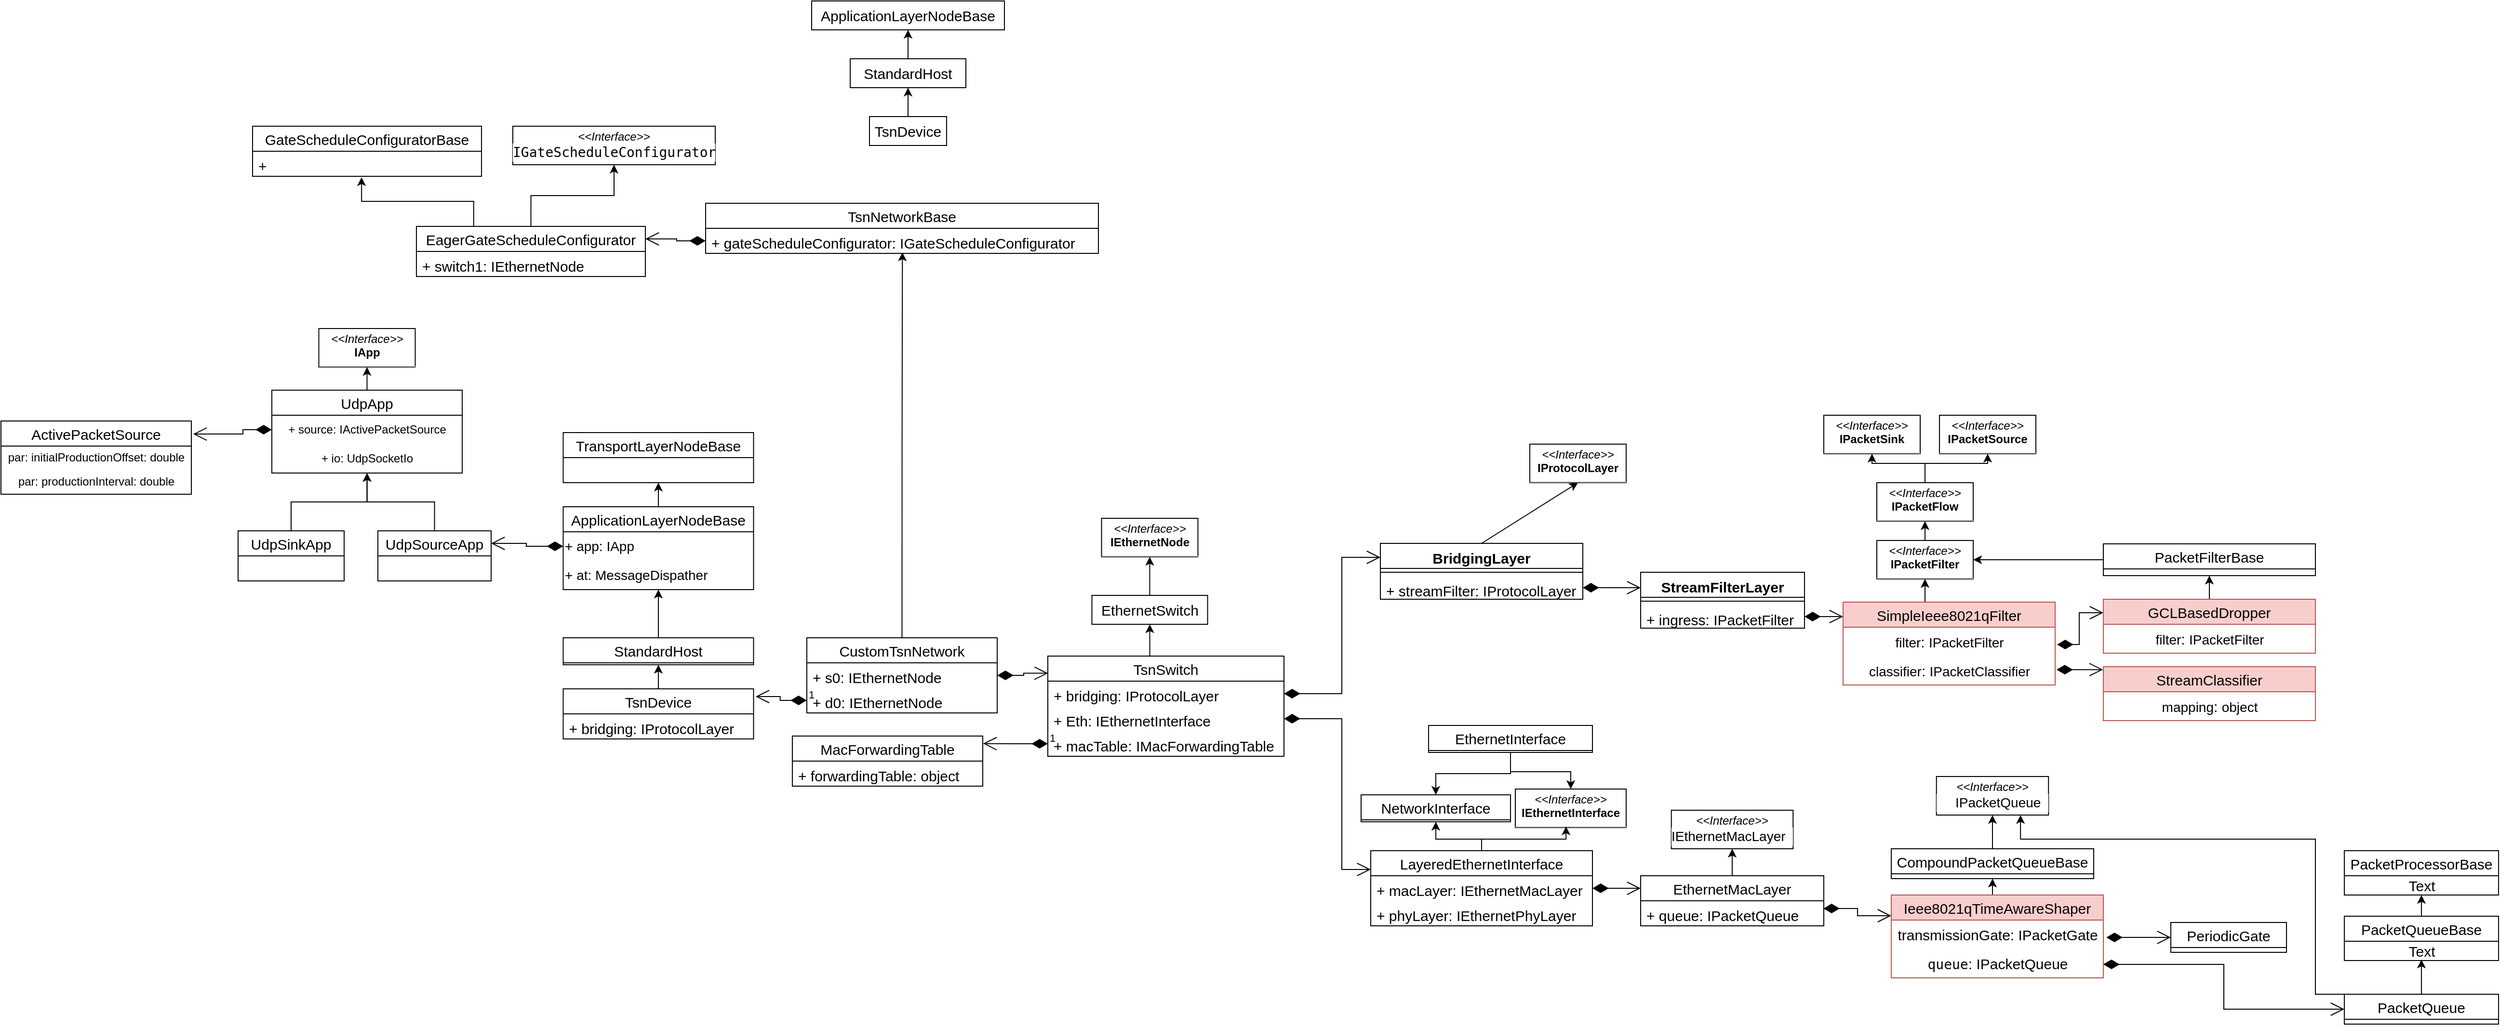 <mxfile version="20.6.2" type="device"><diagram id="YyNxn9tCu6RefEHl1TE3" name="Page-1"><mxGraphModel dx="1768" dy="1598" grid="1" gridSize="10" guides="1" tooltips="1" connect="1" arrows="1" fold="1" page="1" pageScale="1" pageWidth="850" pageHeight="1100" math="0" shadow="0"><root><mxCell id="0"/><mxCell id="1" parent="0"/><mxCell id="u0PSymhb36U_m5R0fwH8-3" style="edgeStyle=orthogonalEdgeStyle;rounded=0;orthogonalLoop=1;jettySize=auto;html=1;entryX=0.5;entryY=1;entryDx=0;entryDy=0;fontSize=15;exitX=0.5;exitY=0;exitDx=0;exitDy=0;" parent="1" source="u0PSymhb36U_m5R0fwH8-25" target="u0PSymhb36U_m5R0fwH8-2" edge="1"><mxGeometry relative="1" as="geometry"><mxPoint x="440" y="320" as="sourcePoint"/></mxGeometry></mxCell><mxCell id="u0PSymhb36U_m5R0fwH8-36" style="edgeStyle=orthogonalEdgeStyle;rounded=0;orthogonalLoop=1;jettySize=auto;html=1;entryX=0.5;entryY=1;entryDx=0;entryDy=0;fontSize=15;" parent="1" source="u0PSymhb36U_m5R0fwH8-2" target="u0PSymhb36U_m5R0fwH8-30" edge="1"><mxGeometry relative="1" as="geometry"/></mxCell><mxCell id="u0PSymhb36U_m5R0fwH8-2" value="&lt;font style=&quot;font-size: 15px;&quot;&gt;EthernetSwitch&lt;/font&gt;" style="rounded=0;whiteSpace=wrap;html=1;" parent="1" vertex="1"><mxGeometry x="350.75" y="257" width="120" height="30" as="geometry"/></mxCell><mxCell id="u0PSymhb36U_m5R0fwH8-4" style="edgeStyle=orthogonalEdgeStyle;rounded=0;orthogonalLoop=1;jettySize=auto;html=1;entryX=0.5;entryY=1;entryDx=0;entryDy=0;fontSize=15;" parent="1" source="u0PSymhb36U_m5R0fwH8-5" target="u0PSymhb36U_m5R0fwH8-6" edge="1"><mxGeometry relative="1" as="geometry"/></mxCell><mxCell id="u0PSymhb36U_m5R0fwH8-5" value="&lt;font style=&quot;font-size: 15px;&quot;&gt;TsnDevice&lt;/font&gt;" style="rounded=0;whiteSpace=wrap;html=1;" parent="1" vertex="1"><mxGeometry x="120" y="-240" width="80" height="30" as="geometry"/></mxCell><mxCell id="u0PSymhb36U_m5R0fwH8-32" style="edgeStyle=orthogonalEdgeStyle;rounded=0;orthogonalLoop=1;jettySize=auto;html=1;exitX=0.5;exitY=0;exitDx=0;exitDy=0;entryX=0.5;entryY=1;entryDx=0;entryDy=0;fontSize=15;" parent="1" source="u0PSymhb36U_m5R0fwH8-6" target="u0PSymhb36U_m5R0fwH8-31" edge="1"><mxGeometry relative="1" as="geometry"/></mxCell><mxCell id="u0PSymhb36U_m5R0fwH8-6" value="&lt;font style=&quot;font-size: 15px;&quot;&gt;StandardHost&lt;/font&gt;" style="rounded=0;whiteSpace=wrap;html=1;" parent="1" vertex="1"><mxGeometry x="100" y="-300" width="120" height="30" as="geometry"/></mxCell><mxCell id="u0PSymhb36U_m5R0fwH8-18" style="edgeStyle=orthogonalEdgeStyle;rounded=0;orthogonalLoop=1;jettySize=auto;html=1;exitX=0.5;exitY=0;exitDx=0;exitDy=0;entryX=0.5;entryY=1;entryDx=0;entryDy=0;fontSize=15;" parent="1" target="u0PSymhb36U_m5R0fwH8-19" edge="1"><mxGeometry relative="1" as="geometry"><mxPoint x="1215" y="264" as="sourcePoint"/></mxGeometry></mxCell><mxCell id="u0PSymhb36U_m5R0fwH8-16" style="edgeStyle=orthogonalEdgeStyle;rounded=0;orthogonalLoop=1;jettySize=auto;html=1;exitX=0.5;exitY=0;exitDx=0;exitDy=0;entryX=0.5;entryY=1;entryDx=0;entryDy=0;fontSize=15;" parent="1" source="u0PSymhb36U_m5R0fwH8-13" target="u0PSymhb36U_m5R0fwH8-14" edge="1"><mxGeometry relative="1" as="geometry"><Array as="points"><mxPoint x="1215" y="120"/><mxPoint x="1160" y="120"/></Array></mxGeometry></mxCell><mxCell id="u0PSymhb36U_m5R0fwH8-17" style="edgeStyle=orthogonalEdgeStyle;rounded=0;orthogonalLoop=1;jettySize=auto;html=1;entryX=0.5;entryY=1;entryDx=0;entryDy=0;fontSize=15;" parent="1" source="u0PSymhb36U_m5R0fwH8-13" target="u0PSymhb36U_m5R0fwH8-15" edge="1"><mxGeometry relative="1" as="geometry"/></mxCell><mxCell id="u0PSymhb36U_m5R0fwH8-13" value="&lt;p style=&quot;margin:0px;margin-top:4px;text-align:center;&quot;&gt;&lt;i&gt;&amp;lt;&amp;lt;Interface&amp;gt;&amp;gt;&lt;/i&gt;&lt;br&gt;&lt;b&gt;IPacketFlow&lt;/b&gt;&lt;/p&gt;&lt;hr size=&quot;1&quot;&gt;&lt;p style=&quot;margin:0px;margin-left:4px;&quot;&gt;&lt;br&gt;&lt;/p&gt;" style="verticalAlign=top;align=left;overflow=fill;fontSize=12;fontFamily=Helvetica;html=1;" parent="1" vertex="1"><mxGeometry x="1165" y="140" width="100" height="40" as="geometry"/></mxCell><mxCell id="u0PSymhb36U_m5R0fwH8-14" value="&lt;p style=&quot;margin:0px;margin-top:4px;text-align:center;&quot;&gt;&lt;i&gt;&amp;lt;&amp;lt;Interface&amp;gt;&amp;gt;&lt;/i&gt;&lt;br&gt;&lt;b&gt;IPacketSink&lt;/b&gt;&lt;/p&gt;&lt;hr size=&quot;1&quot;&gt;&lt;p style=&quot;margin:0px;margin-left:4px;&quot;&gt;&lt;br&gt;&lt;/p&gt;" style="verticalAlign=top;align=left;overflow=fill;fontSize=12;fontFamily=Helvetica;html=1;" parent="1" vertex="1"><mxGeometry x="1110" y="70" width="100" height="40" as="geometry"/></mxCell><mxCell id="u0PSymhb36U_m5R0fwH8-15" value="&lt;p style=&quot;margin:0px;margin-top:4px;text-align:center;&quot;&gt;&lt;i&gt;&amp;lt;&amp;lt;Interface&amp;gt;&amp;gt;&lt;/i&gt;&lt;br&gt;&lt;b&gt;IPacketSource&lt;/b&gt;&lt;/p&gt;&lt;hr size=&quot;1&quot;&gt;&lt;p style=&quot;margin:0px;margin-left:4px;&quot;&gt;&lt;br&gt;&lt;/p&gt;" style="verticalAlign=top;align=left;overflow=fill;fontSize=12;fontFamily=Helvetica;html=1;" parent="1" vertex="1"><mxGeometry x="1230" y="70" width="100" height="40" as="geometry"/></mxCell><mxCell id="u0PSymhb36U_m5R0fwH8-20" style="edgeStyle=orthogonalEdgeStyle;rounded=0;orthogonalLoop=1;jettySize=auto;html=1;exitX=0.5;exitY=0;exitDx=0;exitDy=0;entryX=0.5;entryY=1;entryDx=0;entryDy=0;fontSize=15;" parent="1" source="u0PSymhb36U_m5R0fwH8-19" target="u0PSymhb36U_m5R0fwH8-13" edge="1"><mxGeometry relative="1" as="geometry"/></mxCell><mxCell id="u0PSymhb36U_m5R0fwH8-19" value="&lt;p style=&quot;margin:0px;margin-top:4px;text-align:center;&quot;&gt;&lt;i&gt;&amp;lt;&amp;lt;Interface&amp;gt;&amp;gt;&lt;/i&gt;&lt;br&gt;&lt;b&gt;IPacketFilter&lt;/b&gt;&lt;/p&gt;&lt;hr size=&quot;1&quot;&gt;&lt;p style=&quot;margin:0px;margin-left:4px;&quot;&gt;&lt;br&gt;&lt;/p&gt;" style="verticalAlign=top;align=left;overflow=fill;fontSize=12;fontFamily=Helvetica;html=1;" parent="1" vertex="1"><mxGeometry x="1165" y="200" width="100" height="40" as="geometry"/></mxCell><mxCell id="u0PSymhb36U_m5R0fwH8-21" value="StreamFilterLayer" style="swimlane;fontStyle=1;align=center;verticalAlign=top;childLayout=stackLayout;horizontal=1;startSize=26;horizontalStack=0;resizeParent=1;resizeParentMax=0;resizeLast=0;collapsible=1;marginBottom=0;fontSize=15;" parent="1" vertex="1"><mxGeometry x="920" y="233" width="170" height="58" as="geometry"><mxRectangle x="600" y="320" width="170" height="30" as="alternateBounds"/></mxGeometry></mxCell><mxCell id="u0PSymhb36U_m5R0fwH8-23" value="" style="line;strokeWidth=1;fillColor=none;align=left;verticalAlign=middle;spacingTop=-1;spacingLeft=3;spacingRight=3;rotatable=0;labelPosition=right;points=[];portConstraint=eastwest;strokeColor=inherit;fontSize=15;" parent="u0PSymhb36U_m5R0fwH8-21" vertex="1"><mxGeometry y="26" width="170" height="8" as="geometry"/></mxCell><mxCell id="u0PSymhb36U_m5R0fwH8-22" value="+ ingress: IPacketFilter" style="text;strokeColor=none;fillColor=none;align=left;verticalAlign=top;spacingLeft=4;spacingRight=4;overflow=hidden;rotatable=0;points=[[0,0.5],[1,0.5]];portConstraint=eastwest;fontSize=15;" parent="u0PSymhb36U_m5R0fwH8-21" vertex="1"><mxGeometry y="34" width="170" height="24" as="geometry"/></mxCell><mxCell id="u0PSymhb36U_m5R0fwH8-25" value="TsnSwitch" style="swimlane;fontStyle=0;childLayout=stackLayout;horizontal=1;startSize=26;fillColor=none;horizontalStack=0;resizeParent=1;resizeParentMax=0;resizeLast=0;collapsible=1;marginBottom=0;fontSize=15;" parent="1" vertex="1"><mxGeometry x="305" y="320" width="245" height="104" as="geometry"><mxRectangle x="510" y="360" width="110" height="30" as="alternateBounds"/></mxGeometry></mxCell><mxCell id="u0PSymhb36U_m5R0fwH8-26" value="+ bridging: IProtocolLayer" style="text;strokeColor=none;fillColor=none;align=left;verticalAlign=top;spacingLeft=4;spacingRight=4;overflow=hidden;rotatable=0;points=[[0,0.5],[1,0.5]];portConstraint=eastwest;fontSize=15;" parent="u0PSymhb36U_m5R0fwH8-25" vertex="1"><mxGeometry y="26" width="245" height="26" as="geometry"/></mxCell><mxCell id="u0PSymhb36U_m5R0fwH8-27" value="+ Eth: IEthernetInterface" style="text;strokeColor=none;fillColor=none;align=left;verticalAlign=top;spacingLeft=4;spacingRight=4;overflow=hidden;rotatable=0;points=[[0,0.5],[1,0.5]];portConstraint=eastwest;fontSize=15;" parent="u0PSymhb36U_m5R0fwH8-25" vertex="1"><mxGeometry y="52" width="245" height="26" as="geometry"/></mxCell><mxCell id="qFTx1YS0CShqmHp-ypgE-27" value="+ macTable: IMacForwardingTable" style="text;strokeColor=none;fillColor=none;align=left;verticalAlign=top;spacingLeft=4;spacingRight=4;overflow=hidden;rotatable=0;points=[[0,0.5],[1,0.5]];portConstraint=eastwest;fontSize=15;" vertex="1" parent="u0PSymhb36U_m5R0fwH8-25"><mxGeometry y="78" width="245" height="26" as="geometry"/></mxCell><mxCell id="u0PSymhb36U_m5R0fwH8-29" value="&lt;p style=&quot;margin:0px;margin-top:4px;text-align:center;&quot;&gt;&lt;i&gt;&amp;lt;&amp;lt;Interface&amp;gt;&amp;gt;&lt;/i&gt;&lt;br&gt;&lt;b&gt;IProtocolLayer&lt;/b&gt;&lt;/p&gt;&lt;hr size=&quot;1&quot;&gt;&lt;p style=&quot;margin:0px;margin-left:4px;&quot;&gt;&lt;br&gt;&lt;/p&gt;" style="verticalAlign=top;align=left;overflow=fill;fontSize=12;fontFamily=Helvetica;html=1;" parent="1" vertex="1"><mxGeometry x="805" y="100" width="100" height="40" as="geometry"/></mxCell><mxCell id="u0PSymhb36U_m5R0fwH8-30" value="&lt;p style=&quot;margin:0px;margin-top:4px;text-align:center;&quot;&gt;&lt;i&gt;&amp;lt;&amp;lt;Interface&amp;gt;&amp;gt;&lt;/i&gt;&lt;br&gt;&lt;b&gt;IEthernetNode&lt;/b&gt;&lt;/p&gt;&lt;hr size=&quot;1&quot;&gt;&lt;p style=&quot;margin:0px;margin-left:4px;&quot;&gt;&lt;br&gt;&lt;/p&gt;" style="verticalAlign=top;align=left;overflow=fill;fontSize=12;fontFamily=Helvetica;html=1;" parent="1" vertex="1"><mxGeometry x="360.75" y="177" width="100" height="40" as="geometry"/></mxCell><mxCell id="u0PSymhb36U_m5R0fwH8-31" value="&lt;font style=&quot;font-size: 15px;&quot;&gt;ApplicationLayerNodeBase&lt;/font&gt;" style="rounded=0;whiteSpace=wrap;html=1;" parent="1" vertex="1"><mxGeometry x="60" y="-360" width="200" height="30" as="geometry"/></mxCell><mxCell id="u0PSymhb36U_m5R0fwH8-34" value="" style="endArrow=open;html=1;endSize=12;startArrow=diamondThin;startSize=14;startFill=1;edgeStyle=orthogonalEdgeStyle;align=left;verticalAlign=bottom;rounded=0;fontSize=15;exitX=1;exitY=0.5;exitDx=0;exitDy=0;entryX=0;entryY=0.25;entryDx=0;entryDy=0;" parent="1" source="u0PSymhb36U_m5R0fwH8-26" target="KKsaJVPxC1CZyr2UXSg2-10" edge="1"><mxGeometry x="-1" y="3" relative="1" as="geometry"><mxPoint x="400" y="280" as="sourcePoint"/><mxPoint x="560" y="280" as="targetPoint"/><Array as="points"><mxPoint x="610" y="359"/><mxPoint x="610" y="218"/></Array></mxGeometry></mxCell><mxCell id="u0PSymhb36U_m5R0fwH8-35" value="" style="endArrow=open;html=1;endSize=12;startArrow=diamondThin;startSize=14;startFill=1;edgeStyle=orthogonalEdgeStyle;align=left;verticalAlign=bottom;rounded=0;fontSize=15;exitX=1;exitY=0.5;exitDx=0;exitDy=0;entryX=0;entryY=0.5;entryDx=0;entryDy=0;" parent="1" source="u0PSymhb36U_m5R0fwH8-22" edge="1"><mxGeometry x="-1" y="3" relative="1" as="geometry"><mxPoint x="1187.5" y="278.86" as="sourcePoint"/><mxPoint x="1130" y="279" as="targetPoint"/></mxGeometry></mxCell><mxCell id="u0PSymhb36U_m5R0fwH8-37" value="&lt;p style=&quot;margin:0px;margin-top:4px;text-align:center;&quot;&gt;&lt;i&gt;&amp;lt;&amp;lt;Interface&amp;gt;&amp;gt;&lt;/i&gt;&lt;br&gt;&lt;b&gt;IEthernetInterface&lt;/b&gt;&lt;/p&gt;&lt;hr size=&quot;1&quot;&gt;&lt;p style=&quot;margin:0px;margin-left:4px;&quot;&gt;&lt;br&gt;&lt;/p&gt;" style="verticalAlign=top;align=left;overflow=fill;fontSize=12;fontFamily=Helvetica;html=1;" parent="1" vertex="1"><mxGeometry x="790" y="458" width="115" height="40" as="geometry"/></mxCell><mxCell id="u0PSymhb36U_m5R0fwH8-83" style="edgeStyle=orthogonalEdgeStyle;rounded=0;orthogonalLoop=1;jettySize=auto;html=1;entryX=0.5;entryY=0;entryDx=0;entryDy=0;fontFamily=Helvetica;fontSize=15;" parent="1" source="u0PSymhb36U_m5R0fwH8-38" target="u0PSymhb36U_m5R0fwH8-43" edge="1"><mxGeometry relative="1" as="geometry"/></mxCell><mxCell id="u0PSymhb36U_m5R0fwH8-84" style="edgeStyle=orthogonalEdgeStyle;rounded=0;orthogonalLoop=1;jettySize=auto;html=1;exitX=0.5;exitY=1;exitDx=0;exitDy=0;entryX=0.5;entryY=0;entryDx=0;entryDy=0;fontFamily=Helvetica;fontSize=15;" parent="1" source="u0PSymhb36U_m5R0fwH8-38" target="u0PSymhb36U_m5R0fwH8-37" edge="1"><mxGeometry relative="1" as="geometry"><Array as="points"><mxPoint x="785" y="440"/><mxPoint x="848" y="440"/></Array></mxGeometry></mxCell><mxCell id="u0PSymhb36U_m5R0fwH8-38" value="EthernetInterface" style="swimlane;fontStyle=0;childLayout=stackLayout;horizontal=1;startSize=26;fillColor=none;horizontalStack=0;resizeParent=1;resizeParentMax=0;resizeLast=0;collapsible=1;marginBottom=0;fontSize=15;" parent="1" vertex="1"><mxGeometry x="700" y="392" width="170" height="28" as="geometry"><mxRectangle x="1310" y="380" width="110" height="30" as="alternateBounds"/></mxGeometry></mxCell><mxCell id="u0PSymhb36U_m5R0fwH8-42" value="" style="endArrow=open;html=1;endSize=12;startArrow=diamondThin;startSize=14;startFill=1;edgeStyle=orthogonalEdgeStyle;align=left;verticalAlign=bottom;rounded=0;fontSize=15;exitX=1;exitY=0.5;exitDx=0;exitDy=0;entryX=0;entryY=0.25;entryDx=0;entryDy=0;" parent="1" source="u0PSymhb36U_m5R0fwH8-27" target="u0PSymhb36U_m5R0fwH8-47" edge="1"><mxGeometry x="-1" y="3" relative="1" as="geometry"><mxPoint x="577.5" y="369.0" as="sourcePoint"/><mxPoint x="650" y="269" as="targetPoint"/><Array as="points"><mxPoint x="610" y="385"/><mxPoint x="610" y="542"/></Array></mxGeometry></mxCell><mxCell id="u0PSymhb36U_m5R0fwH8-43" value="NetworkInterface" style="swimlane;fontStyle=0;childLayout=stackLayout;horizontal=1;startSize=26;fillColor=none;horizontalStack=0;resizeParent=1;resizeParentMax=0;resizeLast=0;collapsible=1;marginBottom=0;fontSize=15;" parent="1" vertex="1"><mxGeometry x="630" y="464" width="155" height="28" as="geometry"><mxRectangle x="510" y="360" width="110" height="30" as="alternateBounds"/></mxGeometry></mxCell><mxCell id="u0PSymhb36U_m5R0fwH8-66" style="edgeStyle=orthogonalEdgeStyle;rounded=0;orthogonalLoop=1;jettySize=auto;html=1;exitX=0.5;exitY=0;exitDx=0;exitDy=0;entryX=0.5;entryY=1;entryDx=0;entryDy=0;fontFamily=Helvetica;fontSize=15;" parent="1" source="u0PSymhb36U_m5R0fwH8-47" target="u0PSymhb36U_m5R0fwH8-43" edge="1"><mxGeometry relative="1" as="geometry"><mxPoint x="718.505" y="506.002" as="targetPoint"/><Array as="points"><mxPoint x="755" y="510"/><mxPoint x="708" y="510"/></Array></mxGeometry></mxCell><mxCell id="u0PSymhb36U_m5R0fwH8-67" style="edgeStyle=orthogonalEdgeStyle;rounded=0;orthogonalLoop=1;jettySize=auto;html=1;entryX=0.457;entryY=0.971;entryDx=0;entryDy=0;entryPerimeter=0;fontFamily=Helvetica;fontSize=15;" parent="1" source="u0PSymhb36U_m5R0fwH8-47" target="u0PSymhb36U_m5R0fwH8-37" edge="1"><mxGeometry relative="1" as="geometry"><Array as="points"><mxPoint x="755" y="510"/><mxPoint x="843" y="510"/></Array></mxGeometry></mxCell><mxCell id="u0PSymhb36U_m5R0fwH8-47" value="LayeredEthernetInterface" style="swimlane;fontStyle=0;childLayout=stackLayout;horizontal=1;startSize=26;fillColor=none;horizontalStack=0;resizeParent=1;resizeParentMax=0;resizeLast=0;collapsible=1;marginBottom=0;fontSize=15;" parent="1" vertex="1"><mxGeometry x="640" y="522" width="230" height="78" as="geometry"><mxRectangle x="510" y="360" width="110" height="30" as="alternateBounds"/></mxGeometry></mxCell><mxCell id="u0PSymhb36U_m5R0fwH8-48" value="+ macLayer: IEthernetMacLayer" style="text;strokeColor=none;fillColor=none;align=left;verticalAlign=top;spacingLeft=4;spacingRight=4;overflow=hidden;rotatable=0;points=[[0,0.5],[1,0.5]];portConstraint=eastwest;fontSize=15;" parent="u0PSymhb36U_m5R0fwH8-47" vertex="1"><mxGeometry y="26" width="230" height="26" as="geometry"/></mxCell><mxCell id="u0PSymhb36U_m5R0fwH8-49" value="+ phyLayer: IEthernetPhyLayer" style="text;strokeColor=none;fillColor=none;align=left;verticalAlign=top;spacingLeft=4;spacingRight=4;overflow=hidden;rotatable=0;points=[[0,0.5],[1,0.5]];portConstraint=eastwest;fontSize=15;" parent="u0PSymhb36U_m5R0fwH8-47" vertex="1"><mxGeometry y="52" width="230" height="26" as="geometry"/></mxCell><mxCell id="u0PSymhb36U_m5R0fwH8-57" style="edgeStyle=orthogonalEdgeStyle;rounded=0;orthogonalLoop=1;jettySize=auto;html=1;entryX=0.5;entryY=1;entryDx=0;entryDy=0;fontFamily=Helvetica;fontSize=15;exitX=0.5;exitY=0;exitDx=0;exitDy=0;" parent="1" source="u0PSymhb36U_m5R0fwH8-53" target="u0PSymhb36U_m5R0fwH8-56" edge="1"><mxGeometry relative="1" as="geometry"/></mxCell><mxCell id="u0PSymhb36U_m5R0fwH8-53" value="EthernetMacLayer" style="swimlane;fontStyle=0;childLayout=stackLayout;horizontal=1;startSize=26;fillColor=none;horizontalStack=0;resizeParent=1;resizeParentMax=0;resizeLast=0;collapsible=1;marginBottom=0;fontSize=15;" parent="1" vertex="1"><mxGeometry x="920" y="548" width="190" height="52" as="geometry"><mxRectangle x="510" y="360" width="110" height="30" as="alternateBounds"/></mxGeometry></mxCell><mxCell id="u0PSymhb36U_m5R0fwH8-54" value="+ queue: IPacketQueue" style="text;strokeColor=none;fillColor=none;align=left;verticalAlign=top;spacingLeft=4;spacingRight=4;overflow=hidden;rotatable=0;points=[[0,0.5],[1,0.5]];portConstraint=eastwest;fontSize=15;" parent="u0PSymhb36U_m5R0fwH8-53" vertex="1"><mxGeometry y="26" width="190" height="26" as="geometry"/></mxCell><mxCell id="u0PSymhb36U_m5R0fwH8-56" value="&lt;p style=&quot;margin:0px;margin-top:4px;text-align:center;&quot;&gt;&lt;i&gt;&amp;lt;&amp;lt;Interface&amp;gt;&amp;gt;&lt;/i&gt;&lt;br&gt;&lt;/p&gt;&lt;div style=&quot;background-color: rgb(255, 255, 255); font-size: 14px; line-height: 19px;&quot;&gt;IEthernetMacLayer&lt;/div&gt;&lt;hr size=&quot;1&quot;&gt;&lt;p style=&quot;margin:0px;margin-left:4px;&quot;&gt;&lt;br&gt;&lt;/p&gt;" style="verticalAlign=top;align=left;overflow=fill;fontSize=12;fontFamily=Helvetica;html=1;" parent="1" vertex="1"><mxGeometry x="951.88" y="480" width="126.25" height="40" as="geometry"/></mxCell><mxCell id="u0PSymhb36U_m5R0fwH8-85" style="edgeStyle=orthogonalEdgeStyle;rounded=0;orthogonalLoop=1;jettySize=auto;html=1;entryX=0.5;entryY=0.95;entryDx=0;entryDy=0;entryPerimeter=0;fontFamily=Helvetica;fontSize=15;" parent="1" source="u0PSymhb36U_m5R0fwH8-59" target="u0PSymhb36U_m5R0fwH8-71" edge="1"><mxGeometry relative="1" as="geometry"/></mxCell><mxCell id="hQ753tFfrP1t7ooKIuJR-4" style="edgeStyle=orthogonalEdgeStyle;rounded=0;orthogonalLoop=1;jettySize=auto;html=1;exitX=0;exitY=0;exitDx=0;exitDy=0;entryX=0.75;entryY=1;entryDx=0;entryDy=0;" parent="1" source="u0PSymhb36U_m5R0fwH8-59" target="u0PSymhb36U_m5R0fwH8-61" edge="1"><mxGeometry relative="1" as="geometry"><Array as="points"><mxPoint x="1620" y="671"/><mxPoint x="1620" y="510"/><mxPoint x="1314" y="510"/></Array></mxGeometry></mxCell><mxCell id="u0PSymhb36U_m5R0fwH8-59" value="PacketQueue" style="swimlane;fontStyle=0;childLayout=stackLayout;horizontal=1;startSize=26;fillColor=none;horizontalStack=0;resizeParent=1;resizeParentMax=0;resizeLast=0;collapsible=1;marginBottom=0;fontSize=15;" parent="1" vertex="1"><mxGeometry x="1650" y="671" width="160" height="31" as="geometry"><mxRectangle x="510" y="360" width="110" height="30" as="alternateBounds"/></mxGeometry></mxCell><mxCell id="u0PSymhb36U_m5R0fwH8-61" value="&lt;p style=&quot;margin: 4px 0px 0px;&quot;&gt;&lt;i&gt;&amp;lt;&amp;lt;Interface&amp;gt;&amp;gt;&lt;/i&gt;&lt;br&gt;&lt;/p&gt;&lt;div style=&quot;background-color: rgb(255, 255, 255); font-size: 14px; line-height: 19px;&quot;&gt;&amp;nbsp; &amp;nbsp;IPacketQueue&lt;/div&gt;&lt;hr size=&quot;1&quot;&gt;&lt;p style=&quot;margin:0px;margin-left:4px;&quot;&gt;&lt;br&gt;&lt;/p&gt;" style="verticalAlign=top;align=center;overflow=fill;fontSize=12;fontFamily=Helvetica;html=1;" parent="1" vertex="1"><mxGeometry x="1226.87" y="445" width="116.25" height="40" as="geometry"/></mxCell><mxCell id="u0PSymhb36U_m5R0fwH8-64" value="" style="endArrow=open;html=1;endSize=12;startArrow=diamondThin;startSize=14;startFill=1;edgeStyle=orthogonalEdgeStyle;align=left;verticalAlign=bottom;rounded=0;fontSize=15;exitX=1;exitY=0.5;exitDx=0;exitDy=0;entryX=0;entryY=0.25;entryDx=0;entryDy=0;" parent="1" source="u0PSymhb36U_m5R0fwH8-48" target="u0PSymhb36U_m5R0fwH8-53" edge="1"><mxGeometry x="-1" y="3" relative="1" as="geometry"><mxPoint x="915" y="522" as="sourcePoint"/><mxPoint x="955" y="522" as="targetPoint"/></mxGeometry></mxCell><mxCell id="u0PSymhb36U_m5R0fwH8-65" value="" style="endArrow=open;html=1;endSize=12;startArrow=diamondThin;startSize=14;startFill=1;edgeStyle=orthogonalEdgeStyle;align=left;verticalAlign=bottom;rounded=0;fontSize=15;exitX=0.998;exitY=0.309;exitDx=0;exitDy=0;exitPerimeter=0;entryX=0;entryY=0.25;entryDx=0;entryDy=0;" parent="1" source="u0PSymhb36U_m5R0fwH8-54" target="u0PSymhb36U_m5R0fwH8-79" edge="1"><mxGeometry x="-1" y="3" relative="1" as="geometry"><mxPoint x="880" y="571.0" as="sourcePoint"/><mxPoint x="1180" y="620" as="targetPoint"/></mxGeometry></mxCell><mxCell id="u0PSymhb36U_m5R0fwH8-78" style="edgeStyle=orthogonalEdgeStyle;rounded=0;orthogonalLoop=1;jettySize=auto;html=1;entryX=0.5;entryY=1;entryDx=0;entryDy=0;entryPerimeter=0;fontFamily=Helvetica;fontSize=15;" parent="1" source="u0PSymhb36U_m5R0fwH8-70" target="u0PSymhb36U_m5R0fwH8-75" edge="1"><mxGeometry relative="1" as="geometry"/></mxCell><mxCell id="u0PSymhb36U_m5R0fwH8-70" value="PacketQueueBase" style="swimlane;fontStyle=0;childLayout=stackLayout;horizontal=1;startSize=26;fillColor=none;horizontalStack=0;resizeParent=1;resizeParentMax=0;resizeLast=0;collapsible=1;marginBottom=0;fontSize=15;" parent="1" vertex="1"><mxGeometry x="1650" y="590" width="160" height="46" as="geometry"><mxRectangle x="510" y="360" width="110" height="30" as="alternateBounds"/></mxGeometry></mxCell><mxCell id="u0PSymhb36U_m5R0fwH8-71" value="Text" style="text;html=1;align=center;verticalAlign=middle;resizable=0;points=[];autosize=1;strokeColor=none;fillColor=none;fontSize=15;fontFamily=Helvetica;" parent="u0PSymhb36U_m5R0fwH8-70" vertex="1"><mxGeometry y="26" width="160" height="20" as="geometry"/></mxCell><mxCell id="u0PSymhb36U_m5R0fwH8-74" value="PacketProcessorBase" style="swimlane;fontStyle=0;childLayout=stackLayout;horizontal=1;startSize=26;fillColor=none;horizontalStack=0;resizeParent=1;resizeParentMax=0;resizeLast=0;collapsible=1;marginBottom=0;fontSize=15;" parent="1" vertex="1"><mxGeometry x="1650" y="522" width="160" height="46" as="geometry"><mxRectangle x="510" y="360" width="110" height="30" as="alternateBounds"/></mxGeometry></mxCell><mxCell id="u0PSymhb36U_m5R0fwH8-75" value="Text" style="text;html=1;align=center;verticalAlign=middle;resizable=0;points=[];autosize=1;strokeColor=none;fillColor=none;fontSize=15;fontFamily=Helvetica;" parent="u0PSymhb36U_m5R0fwH8-74" vertex="1"><mxGeometry y="26" width="160" height="20" as="geometry"/></mxCell><mxCell id="u0PSymhb36U_m5R0fwH8-81" style="edgeStyle=orthogonalEdgeStyle;rounded=0;orthogonalLoop=1;jettySize=auto;html=1;exitX=0.5;exitY=0;exitDx=0;exitDy=0;entryX=0.5;entryY=1;entryDx=0;entryDy=0;fontFamily=Helvetica;fontSize=15;" parent="1" source="u0PSymhb36U_m5R0fwH8-79" target="u0PSymhb36U_m5R0fwH8-80" edge="1"><mxGeometry relative="1" as="geometry"/></mxCell><mxCell id="u0PSymhb36U_m5R0fwH8-79" value="Ieee8021qTimeAwareShaper" style="swimlane;fontStyle=0;childLayout=stackLayout;horizontal=1;startSize=26;fillColor=#f8cecc;horizontalStack=0;resizeParent=1;resizeParentMax=0;resizeLast=0;collapsible=1;marginBottom=0;fontSize=15;strokeColor=#b85450;" parent="1" vertex="1"><mxGeometry x="1180" y="568" width="220" height="86" as="geometry"><mxRectangle x="510" y="360" width="110" height="30" as="alternateBounds"/></mxGeometry></mxCell><mxCell id="u0PSymhb36U_m5R0fwH8-86" value="transmissionGate: IPacketGate" style="text;html=1;align=center;verticalAlign=middle;resizable=0;points=[];autosize=1;strokeColor=none;fillColor=none;fontSize=15;fontFamily=Helvetica;" parent="u0PSymhb36U_m5R0fwH8-79" vertex="1"><mxGeometry y="26" width="220" height="30" as="geometry"/></mxCell><mxCell id="hQ753tFfrP1t7ooKIuJR-1" value="&lt;font face=&quot;Droid Sans Mono, monospace, monospace&quot;&gt;&lt;span style=&quot;font-size: 14px; background-color: rgb(255, 255, 255);&quot;&gt;queue&lt;/span&gt;&lt;/font&gt;: IPacketQueue" style="text;html=1;align=center;verticalAlign=middle;resizable=0;points=[];autosize=1;strokeColor=none;fillColor=none;fontSize=15;fontFamily=Helvetica;" parent="u0PSymhb36U_m5R0fwH8-79" vertex="1"><mxGeometry y="56" width="220" height="30" as="geometry"/></mxCell><mxCell id="u0PSymhb36U_m5R0fwH8-82" style="edgeStyle=orthogonalEdgeStyle;rounded=0;orthogonalLoop=1;jettySize=auto;html=1;entryX=0.5;entryY=1;entryDx=0;entryDy=0;fontFamily=Helvetica;fontSize=15;" parent="1" source="u0PSymhb36U_m5R0fwH8-80" target="u0PSymhb36U_m5R0fwH8-61" edge="1"><mxGeometry relative="1" as="geometry"/></mxCell><mxCell id="u0PSymhb36U_m5R0fwH8-80" value="CompoundPacketQueueBase" style="swimlane;fontStyle=0;childLayout=stackLayout;horizontal=1;startSize=26;fillColor=none;horizontalStack=0;resizeParent=1;resizeParentMax=0;resizeLast=0;collapsible=1;marginBottom=0;fontSize=15;" parent="1" vertex="1"><mxGeometry x="1180" y="520" width="210" height="31" as="geometry"><mxRectangle x="510" y="360" width="110" height="30" as="alternateBounds"/></mxGeometry></mxCell><mxCell id="KKsaJVPxC1CZyr2UXSg2-1" value="SimpleIeee8021qFilter" style="swimlane;fontStyle=0;childLayout=stackLayout;horizontal=1;startSize=26;fillColor=#f8cecc;horizontalStack=0;resizeParent=1;resizeParentMax=0;resizeLast=0;collapsible=1;marginBottom=0;fontSize=15;strokeColor=#b85450;" parent="1" vertex="1"><mxGeometry x="1130" y="264" width="220" height="86" as="geometry"><mxRectangle x="510" y="360" width="110" height="30" as="alternateBounds"/></mxGeometry></mxCell><mxCell id="KKsaJVPxC1CZyr2UXSg2-2" value="&lt;span style=&quot;background-color: rgb(255, 255, 255); font-size: 14px;&quot;&gt;filter&lt;/span&gt;:&amp;nbsp;&lt;span style=&quot;background-color: rgb(255, 255, 255); font-size: 14px;&quot;&gt;I&lt;/span&gt;&lt;span style=&quot;background-color: rgb(255, 255, 255); font-size: 14px;&quot;&gt;PacketFilter&lt;/span&gt;" style="text;html=1;align=center;verticalAlign=middle;resizable=0;points=[];autosize=1;strokeColor=none;fillColor=none;fontSize=15;fontFamily=Helvetica;" parent="KKsaJVPxC1CZyr2UXSg2-1" vertex="1"><mxGeometry y="26" width="220" height="30" as="geometry"/></mxCell><mxCell id="qFTx1YS0CShqmHp-ypgE-20" value="&lt;span style=&quot;font-size: 14px; background-color: rgb(255, 255, 255);&quot;&gt;classifier&lt;/span&gt;:&amp;nbsp;&lt;span style=&quot;background-color: rgb(255, 255, 255); font-size: 14px;&quot;&gt;I&lt;/span&gt;&lt;span style=&quot;background-color: rgb(255, 255, 255); font-size: 14px;&quot;&gt;PacketClassifier&lt;/span&gt;" style="text;html=1;align=center;verticalAlign=middle;resizable=0;points=[];autosize=1;strokeColor=none;fillColor=none;fontSize=15;fontFamily=Helvetica;" vertex="1" parent="KKsaJVPxC1CZyr2UXSg2-1"><mxGeometry y="56" width="220" height="30" as="geometry"/></mxCell><mxCell id="KKsaJVPxC1CZyr2UXSg2-3" value="" style="endArrow=open;html=1;endSize=12;startArrow=diamondThin;startSize=14;startFill=1;edgeStyle=orthogonalEdgeStyle;align=left;verticalAlign=bottom;rounded=0;fontSize=15;exitX=1.009;exitY=0.6;exitDx=0;exitDy=0;exitPerimeter=0;entryX=0;entryY=0.25;entryDx=0;entryDy=0;" parent="1" source="KKsaJVPxC1CZyr2UXSg2-2" target="KKsaJVPxC1CZyr2UXSg2-4" edge="1"><mxGeometry x="-1" y="3" relative="1" as="geometry"><mxPoint x="1100" y="289" as="sourcePoint"/><mxPoint x="1400" y="308" as="targetPoint"/></mxGeometry></mxCell><mxCell id="KKsaJVPxC1CZyr2UXSg2-8" style="edgeStyle=orthogonalEdgeStyle;rounded=0;orthogonalLoop=1;jettySize=auto;html=1;entryX=0.5;entryY=1;entryDx=0;entryDy=0;fontFamily=Helvetica;" parent="1" source="KKsaJVPxC1CZyr2UXSg2-4" target="KKsaJVPxC1CZyr2UXSg2-6" edge="1"><mxGeometry relative="1" as="geometry"/></mxCell><mxCell id="KKsaJVPxC1CZyr2UXSg2-4" value="GCLBasedDropper" style="swimlane;fontStyle=0;childLayout=stackLayout;horizontal=1;startSize=26;fillColor=#f8cecc;horizontalStack=0;resizeParent=1;resizeParentMax=0;resizeLast=0;collapsible=1;marginBottom=0;fontSize=15;strokeColor=#b85450;" parent="1" vertex="1"><mxGeometry x="1400" y="261" width="220" height="56" as="geometry"><mxRectangle x="510" y="360" width="110" height="30" as="alternateBounds"/></mxGeometry></mxCell><mxCell id="KKsaJVPxC1CZyr2UXSg2-5" value="&lt;span style=&quot;background-color: rgb(255, 255, 255); font-size: 14px;&quot;&gt;filter&lt;/span&gt;:&amp;nbsp;&lt;span style=&quot;background-color: rgb(255, 255, 255); font-size: 14px;&quot;&gt;I&lt;/span&gt;&lt;span style=&quot;background-color: rgb(255, 255, 255); font-size: 14px;&quot;&gt;PacketFilter&lt;/span&gt;" style="text;html=1;align=center;verticalAlign=middle;resizable=0;points=[];autosize=1;strokeColor=none;fillColor=none;fontSize=15;fontFamily=Helvetica;" parent="KKsaJVPxC1CZyr2UXSg2-4" vertex="1"><mxGeometry y="26" width="220" height="30" as="geometry"/></mxCell><mxCell id="KKsaJVPxC1CZyr2UXSg2-9" style="edgeStyle=orthogonalEdgeStyle;rounded=0;orthogonalLoop=1;jettySize=auto;html=1;exitX=0;exitY=0.5;exitDx=0;exitDy=0;entryX=1;entryY=0.5;entryDx=0;entryDy=0;fontFamily=Helvetica;" parent="1" source="KKsaJVPxC1CZyr2UXSg2-6" target="u0PSymhb36U_m5R0fwH8-19" edge="1"><mxGeometry relative="1" as="geometry"/></mxCell><mxCell id="KKsaJVPxC1CZyr2UXSg2-6" value="PacketFilterBase" style="swimlane;fontStyle=0;childLayout=stackLayout;horizontal=1;startSize=26;fillColor=default;horizontalStack=0;resizeParent=1;resizeParentMax=0;resizeLast=0;collapsible=1;marginBottom=0;fontSize=15;strokeColor=default;" parent="1" vertex="1"><mxGeometry x="1400" y="203.5" width="220" height="33" as="geometry"><mxRectangle x="510" y="360" width="110" height="30" as="alternateBounds"/></mxGeometry></mxCell><mxCell id="KKsaJVPxC1CZyr2UXSg2-10" value="BridgingLayer" style="swimlane;fontStyle=1;align=center;verticalAlign=top;childLayout=stackLayout;horizontal=1;startSize=26;horizontalStack=0;resizeParent=1;resizeParentMax=0;resizeLast=0;collapsible=1;marginBottom=0;fontSize=15;" parent="1" vertex="1"><mxGeometry x="650" y="203" width="210" height="58" as="geometry"><mxRectangle x="600" y="320" width="170" height="30" as="alternateBounds"/></mxGeometry></mxCell><mxCell id="KKsaJVPxC1CZyr2UXSg2-11" value="" style="line;strokeWidth=1;fillColor=none;align=left;verticalAlign=middle;spacingTop=-1;spacingLeft=3;spacingRight=3;rotatable=0;labelPosition=right;points=[];portConstraint=eastwest;strokeColor=inherit;fontSize=15;" parent="KKsaJVPxC1CZyr2UXSg2-10" vertex="1"><mxGeometry y="26" width="210" height="8" as="geometry"/></mxCell><mxCell id="KKsaJVPxC1CZyr2UXSg2-12" value="+ streamFilter: IProtocolLayer&#10;&#10;" style="text;strokeColor=none;fillColor=none;align=left;verticalAlign=top;spacingLeft=4;spacingRight=4;overflow=hidden;rotatable=0;points=[[0,0.5],[1,0.5]];portConstraint=eastwest;fontSize=15;" parent="KKsaJVPxC1CZyr2UXSg2-10" vertex="1"><mxGeometry y="34" width="210" height="24" as="geometry"/></mxCell><mxCell id="KKsaJVPxC1CZyr2UXSg2-13" value="" style="endArrow=classic;html=1;rounded=0;fontFamily=Helvetica;entryX=0.5;entryY=1;entryDx=0;entryDy=0;exitX=0.5;exitY=0;exitDx=0;exitDy=0;" parent="1" source="KKsaJVPxC1CZyr2UXSg2-10" target="u0PSymhb36U_m5R0fwH8-29" edge="1"><mxGeometry width="50" height="50" relative="1" as="geometry"><mxPoint x="760" y="380" as="sourcePoint"/><mxPoint x="810" y="330" as="targetPoint"/></mxGeometry></mxCell><mxCell id="KKsaJVPxC1CZyr2UXSg2-15" value="" style="endArrow=open;html=1;endSize=12;startArrow=diamondThin;startSize=14;startFill=1;edgeStyle=orthogonalEdgeStyle;align=left;verticalAlign=bottom;rounded=0;fontSize=15;exitX=1;exitY=0.5;exitDx=0;exitDy=0;" parent="1" source="KKsaJVPxC1CZyr2UXSg2-12" edge="1"><mxGeometry x="-1" y="3" relative="1" as="geometry"><mxPoint x="1100" y="289" as="sourcePoint"/><mxPoint x="920" y="249" as="targetPoint"/></mxGeometry></mxCell><mxCell id="BtGpFiaLQqgGP1sVDNKJ-8" style="edgeStyle=orthogonalEdgeStyle;rounded=0;orthogonalLoop=1;jettySize=auto;html=1;exitX=0.5;exitY=0;exitDx=0;exitDy=0;entryX=0.501;entryY=0.962;entryDx=0;entryDy=0;entryPerimeter=0;" parent="1" source="BtGpFiaLQqgGP1sVDNKJ-1" target="BtGpFiaLQqgGP1sVDNKJ-7" edge="1"><mxGeometry relative="1" as="geometry"/></mxCell><mxCell id="BtGpFiaLQqgGP1sVDNKJ-1" value="CustomTsnNetwork" style="swimlane;fontStyle=0;childLayout=stackLayout;horizontal=1;startSize=26;fillColor=none;horizontalStack=0;resizeParent=1;resizeParentMax=0;resizeLast=0;collapsible=1;marginBottom=0;fontSize=15;" parent="1" vertex="1"><mxGeometry x="55" y="301" width="197.5" height="78" as="geometry"><mxRectangle x="510" y="360" width="110" height="30" as="alternateBounds"/></mxGeometry></mxCell><mxCell id="KMxNlJnBmlftNEPrCn7t-4" value="+ s0: IEthernetNode" style="text;strokeColor=none;fillColor=none;align=left;verticalAlign=top;spacingLeft=4;spacingRight=4;overflow=hidden;rotatable=0;points=[[0,0.5],[1,0.5]];portConstraint=eastwest;fontSize=15;" parent="BtGpFiaLQqgGP1sVDNKJ-1" vertex="1"><mxGeometry y="26" width="197.5" height="26" as="geometry"/></mxCell><mxCell id="BtGpFiaLQqgGP1sVDNKJ-2" value="+ d0: IEthernetNode" style="text;strokeColor=none;fillColor=none;align=left;verticalAlign=top;spacingLeft=4;spacingRight=4;overflow=hidden;rotatable=0;points=[[0,0.5],[1,0.5]];portConstraint=eastwest;fontSize=15;" parent="BtGpFiaLQqgGP1sVDNKJ-1" vertex="1"><mxGeometry y="52" width="197.5" height="26" as="geometry"/></mxCell><mxCell id="BtGpFiaLQqgGP1sVDNKJ-5" value="" style="endArrow=open;html=1;endSize=12;startArrow=diamondThin;startSize=14;startFill=1;edgeStyle=orthogonalEdgeStyle;align=left;verticalAlign=bottom;rounded=0;fontSize=15;exitX=1;exitY=0.5;exitDx=0;exitDy=0;entryX=0.001;entryY=0.171;entryDx=0;entryDy=0;entryPerimeter=0;" parent="1" source="KMxNlJnBmlftNEPrCn7t-4" target="u0PSymhb36U_m5R0fwH8-25" edge="1"><mxGeometry x="-1" y="3" relative="1" as="geometry"><mxPoint x="577.5" y="369" as="sourcePoint"/><mxPoint x="280" y="260" as="targetPoint"/><Array as="points"><mxPoint x="280" y="340"/><mxPoint x="280" y="338"/></Array></mxGeometry></mxCell><mxCell id="BtGpFiaLQqgGP1sVDNKJ-6" value="TsnNetworkBase" style="swimlane;fontStyle=0;childLayout=stackLayout;horizontal=1;startSize=26;fillColor=none;horizontalStack=0;resizeParent=1;resizeParentMax=0;resizeLast=0;collapsible=1;marginBottom=0;fontSize=15;" parent="1" vertex="1"><mxGeometry x="-50" y="-150" width="407.5" height="52" as="geometry"><mxRectangle x="510" y="360" width="110" height="30" as="alternateBounds"/></mxGeometry></mxCell><mxCell id="BtGpFiaLQqgGP1sVDNKJ-7" value="+ gateScheduleConfigurator: IGateScheduleConfigurator" style="text;strokeColor=none;fillColor=none;align=left;verticalAlign=top;spacingLeft=4;spacingRight=4;overflow=hidden;rotatable=0;points=[[0,0.5],[1,0.5]];portConstraint=eastwest;fontSize=15;" parent="BtGpFiaLQqgGP1sVDNKJ-6" vertex="1"><mxGeometry y="26" width="407.5" height="26" as="geometry"/></mxCell><mxCell id="BtGpFiaLQqgGP1sVDNKJ-13" style="edgeStyle=orthogonalEdgeStyle;rounded=0;orthogonalLoop=1;jettySize=auto;html=1;exitX=0.5;exitY=0;exitDx=0;exitDy=0;entryX=0.5;entryY=1;entryDx=0;entryDy=0;" parent="1" source="BtGpFiaLQqgGP1sVDNKJ-9" target="BtGpFiaLQqgGP1sVDNKJ-11" edge="1"><mxGeometry relative="1" as="geometry"/></mxCell><mxCell id="BtGpFiaLQqgGP1sVDNKJ-18" style="edgeStyle=orthogonalEdgeStyle;rounded=0;orthogonalLoop=1;jettySize=auto;html=1;exitX=0.25;exitY=0;exitDx=0;exitDy=0;entryX=0.476;entryY=1.038;entryDx=0;entryDy=0;entryPerimeter=0;" parent="1" source="BtGpFiaLQqgGP1sVDNKJ-9" target="BtGpFiaLQqgGP1sVDNKJ-17" edge="1"><mxGeometry relative="1" as="geometry"/></mxCell><mxCell id="BtGpFiaLQqgGP1sVDNKJ-9" value="EagerGateScheduleConfigurator" style="swimlane;fontStyle=0;childLayout=stackLayout;horizontal=1;startSize=26;fillColor=none;horizontalStack=0;resizeParent=1;resizeParentMax=0;resizeLast=0;collapsible=1;marginBottom=0;fontSize=15;" parent="1" vertex="1"><mxGeometry x="-350" y="-126" width="237.5" height="52" as="geometry"><mxRectangle x="510" y="360" width="110" height="30" as="alternateBounds"/></mxGeometry></mxCell><mxCell id="BtGpFiaLQqgGP1sVDNKJ-10" value="+ switch1: IEthernetNode" style="text;strokeColor=none;fillColor=none;align=left;verticalAlign=top;spacingLeft=4;spacingRight=4;overflow=hidden;rotatable=0;points=[[0,0.5],[1,0.5]];portConstraint=eastwest;fontSize=15;" parent="BtGpFiaLQqgGP1sVDNKJ-9" vertex="1"><mxGeometry y="26" width="237.5" height="26" as="geometry"/></mxCell><mxCell id="BtGpFiaLQqgGP1sVDNKJ-11" value="&lt;p style=&quot;margin:0px;margin-top:4px;text-align:center;&quot;&gt;&lt;i&gt;&amp;lt;&amp;lt;Interface&amp;gt;&amp;gt;&lt;/i&gt;&lt;br&gt;&lt;/p&gt;&lt;div style=&quot;background-color: rgb(255, 255, 255); font-family: &amp;quot;Droid Sans Mono&amp;quot;, &amp;quot;monospace&amp;quot;, monospace; font-size: 14px; line-height: 19px;&quot;&gt;IGateScheduleConfigurator&lt;/div&gt;&lt;hr size=&quot;1&quot;&gt;&lt;p style=&quot;margin:0px;margin-left:4px;&quot;&gt;&lt;br&gt;&lt;/p&gt;" style="verticalAlign=top;align=left;overflow=fill;fontSize=12;fontFamily=Helvetica;html=1;" parent="1" vertex="1"><mxGeometry x="-250" y="-230" width="210" height="40" as="geometry"/></mxCell><mxCell id="BtGpFiaLQqgGP1sVDNKJ-15" value="" style="endArrow=open;html=1;endSize=12;startArrow=diamondThin;startSize=14;startFill=1;edgeStyle=orthogonalEdgeStyle;align=left;verticalAlign=bottom;rounded=0;fontSize=15;exitX=0;exitY=0.5;exitDx=0;exitDy=0;entryX=1;entryY=0.25;entryDx=0;entryDy=0;" parent="1" source="BtGpFiaLQqgGP1sVDNKJ-7" target="BtGpFiaLQqgGP1sVDNKJ-9" edge="1"><mxGeometry x="-1" y="3" relative="1" as="geometry"><mxPoint x="-72.5" y="-260" as="sourcePoint"/><mxPoint x="-190" y="-260.5" as="targetPoint"/><Array as="points"><mxPoint x="-80" y="-111"/><mxPoint x="-80" y="-113"/></Array></mxGeometry></mxCell><mxCell id="BtGpFiaLQqgGP1sVDNKJ-16" value="GateScheduleConfiguratorBase" style="swimlane;fontStyle=0;childLayout=stackLayout;horizontal=1;startSize=26;fillColor=none;horizontalStack=0;resizeParent=1;resizeParentMax=0;resizeLast=0;collapsible=1;marginBottom=0;fontSize=15;" parent="1" vertex="1"><mxGeometry x="-520" y="-230" width="237.5" height="52" as="geometry"><mxRectangle x="510" y="360" width="110" height="30" as="alternateBounds"/></mxGeometry></mxCell><mxCell id="BtGpFiaLQqgGP1sVDNKJ-17" value="+ " style="text;strokeColor=none;fillColor=none;align=left;verticalAlign=top;spacingLeft=4;spacingRight=4;overflow=hidden;rotatable=0;points=[[0,0.5],[1,0.5]];portConstraint=eastwest;fontSize=15;" parent="BtGpFiaLQqgGP1sVDNKJ-16" vertex="1"><mxGeometry y="26" width="237.5" height="26" as="geometry"/></mxCell><mxCell id="hQ753tFfrP1t7ooKIuJR-2" value="" style="endArrow=open;html=1;endSize=12;startArrow=diamondThin;startSize=14;startFill=1;edgeStyle=orthogonalEdgeStyle;align=left;verticalAlign=bottom;rounded=0;fontSize=15;entryX=0;entryY=0.5;entryDx=0;entryDy=0;exitX=1;exitY=0.533;exitDx=0;exitDy=0;exitPerimeter=0;" parent="1" source="hQ753tFfrP1t7ooKIuJR-1" target="u0PSymhb36U_m5R0fwH8-59" edge="1"><mxGeometry x="-1" y="3" relative="1" as="geometry"><mxPoint x="1410" y="638" as="sourcePoint"/><mxPoint x="1460" y="638" as="targetPoint"/></mxGeometry></mxCell><mxCell id="hQ753tFfrP1t7ooKIuJR-3" value="PeriodicGate" style="swimlane;fontStyle=0;childLayout=stackLayout;horizontal=1;startSize=26;fillColor=none;horizontalStack=0;resizeParent=1;resizeParentMax=0;resizeLast=0;collapsible=1;marginBottom=0;fontSize=15;" parent="1" vertex="1"><mxGeometry x="1470" y="596.5" width="120" height="31" as="geometry"><mxRectangle x="510" y="360" width="110" height="30" as="alternateBounds"/></mxGeometry></mxCell><mxCell id="hQ753tFfrP1t7ooKIuJR-5" value="" style="endArrow=open;html=1;endSize=12;startArrow=diamondThin;startSize=14;startFill=1;edgeStyle=orthogonalEdgeStyle;align=left;verticalAlign=bottom;rounded=0;fontSize=15;exitX=1.014;exitY=0.6;exitDx=0;exitDy=0;entryX=0;entryY=0.5;entryDx=0;entryDy=0;exitPerimeter=0;" parent="1" source="u0PSymhb36U_m5R0fwH8-86" target="hQ753tFfrP1t7ooKIuJR-3" edge="1"><mxGeometry x="-1" y="3" relative="1" as="geometry"><mxPoint x="1430" y="573.5" as="sourcePoint"/><mxPoint x="1480" y="573.5" as="targetPoint"/></mxGeometry></mxCell><mxCell id="QaqULBUoHf_89IAM8UoY-3" style="edgeStyle=orthogonalEdgeStyle;rounded=0;orthogonalLoop=1;jettySize=auto;html=1;exitX=0.5;exitY=0;exitDx=0;exitDy=0;entryX=0.5;entryY=1;entryDx=0;entryDy=0;" parent="1" source="KMxNlJnBmlftNEPrCn7t-5" target="KMxNlJnBmlftNEPrCn7t-12" edge="1"><mxGeometry relative="1" as="geometry"/></mxCell><mxCell id="KMxNlJnBmlftNEPrCn7t-5" value="TsnDevice" style="swimlane;fontStyle=0;childLayout=stackLayout;horizontal=1;startSize=26;fillColor=none;horizontalStack=0;resizeParent=1;resizeParentMax=0;resizeLast=0;collapsible=1;marginBottom=0;fontSize=15;" parent="1" vertex="1"><mxGeometry x="-197.75" y="354" width="197.5" height="52" as="geometry"><mxRectangle x="510" y="360" width="110" height="30" as="alternateBounds"/></mxGeometry></mxCell><mxCell id="KMxNlJnBmlftNEPrCn7t-6" value="+ bridging: IProtocolLayer" style="text;strokeColor=none;fillColor=none;align=left;verticalAlign=top;spacingLeft=4;spacingRight=4;overflow=hidden;rotatable=0;points=[[0,0.5],[1,0.5]];portConstraint=eastwest;fontSize=15;" parent="KMxNlJnBmlftNEPrCn7t-5" vertex="1"><mxGeometry y="26" width="197.5" height="26" as="geometry"/></mxCell><mxCell id="KMxNlJnBmlftNEPrCn7t-9" value="1" style="endArrow=open;html=1;endSize=12;startArrow=diamondThin;startSize=14;startFill=1;edgeStyle=orthogonalEdgeStyle;align=left;verticalAlign=bottom;rounded=0;exitX=0;exitY=0.5;exitDx=0;exitDy=0;entryX=1.011;entryY=0.154;entryDx=0;entryDy=0;entryPerimeter=0;" parent="1" source="BtGpFiaLQqgGP1sVDNKJ-2" target="KMxNlJnBmlftNEPrCn7t-5" edge="1"><mxGeometry x="-1" y="3" relative="1" as="geometry"><mxPoint x="-10" y="492" as="sourcePoint"/><mxPoint x="-170" y="492" as="targetPoint"/></mxGeometry></mxCell><mxCell id="QaqULBUoHf_89IAM8UoY-2" value="" style="edgeStyle=orthogonalEdgeStyle;rounded=0;orthogonalLoop=1;jettySize=auto;html=1;" parent="1" source="KMxNlJnBmlftNEPrCn7t-12" target="QaqULBUoHf_89IAM8UoY-1" edge="1"><mxGeometry relative="1" as="geometry"/></mxCell><mxCell id="KMxNlJnBmlftNEPrCn7t-12" value="StandardHost" style="swimlane;fontStyle=0;childLayout=stackLayout;horizontal=1;startSize=26;fillColor=none;horizontalStack=0;resizeParent=1;resizeParentMax=0;resizeLast=0;collapsible=1;marginBottom=0;fontSize=15;" parent="1" vertex="1"><mxGeometry x="-197.75" y="301" width="197.5" height="28" as="geometry"><mxRectangle x="510" y="360" width="110" height="30" as="alternateBounds"/></mxGeometry></mxCell><mxCell id="QaqULBUoHf_89IAM8UoY-5" style="edgeStyle=orthogonalEdgeStyle;rounded=0;orthogonalLoop=1;jettySize=auto;html=1;exitX=0.5;exitY=0;exitDx=0;exitDy=0;entryX=0.5;entryY=1;entryDx=0;entryDy=0;" parent="1" source="QaqULBUoHf_89IAM8UoY-1" target="QaqULBUoHf_89IAM8UoY-4" edge="1"><mxGeometry relative="1" as="geometry"/></mxCell><mxCell id="QaqULBUoHf_89IAM8UoY-1" value="ApplicationLayerNodeBase" style="swimlane;fontStyle=0;childLayout=stackLayout;horizontal=1;startSize=26;fillColor=none;horizontalStack=0;resizeParent=1;resizeParentMax=0;resizeLast=0;collapsible=1;marginBottom=0;fontSize=15;" parent="1" vertex="1"><mxGeometry x="-197.75" y="165" width="197.5" height="86" as="geometry"><mxRectangle x="510" y="360" width="110" height="30" as="alternateBounds"/></mxGeometry></mxCell><mxCell id="QaqULBUoHf_89IAM8UoY-8" value="&lt;font style=&quot;font-size: 14px;&quot;&gt;+ app: IApp&lt;/font&gt;" style="text;html=1;strokeColor=none;fillColor=none;align=left;verticalAlign=middle;whiteSpace=wrap;rounded=0;" parent="QaqULBUoHf_89IAM8UoY-1" vertex="1"><mxGeometry y="26" width="197.5" height="30" as="geometry"/></mxCell><mxCell id="QaqULBUoHf_89IAM8UoY-9" value="&lt;font style=&quot;font-size: 14px;&quot;&gt;+ at: MessageDispather&lt;/font&gt;" style="text;html=1;strokeColor=none;fillColor=none;align=left;verticalAlign=middle;whiteSpace=wrap;rounded=0;" parent="QaqULBUoHf_89IAM8UoY-1" vertex="1"><mxGeometry y="56" width="197.5" height="30" as="geometry"/></mxCell><mxCell id="QaqULBUoHf_89IAM8UoY-4" value="TransportLayerNodeBase" style="swimlane;fontStyle=0;childLayout=stackLayout;horizontal=1;startSize=26;fillColor=none;horizontalStack=0;resizeParent=1;resizeParentMax=0;resizeLast=0;collapsible=1;marginBottom=0;fontSize=15;" parent="1" vertex="1"><mxGeometry x="-197.75" y="88" width="197.5" height="52" as="geometry"><mxRectangle x="510" y="360" width="110" height="30" as="alternateBounds"/></mxGeometry></mxCell><mxCell id="qFTx1YS0CShqmHp-ypgE-9" style="edgeStyle=orthogonalEdgeStyle;rounded=0;orthogonalLoop=1;jettySize=auto;html=1;exitX=0.5;exitY=0;exitDx=0;exitDy=0;entryX=0.5;entryY=1;entryDx=0;entryDy=0;" edge="1" parent="1" source="qFTx1YS0CShqmHp-ypgE-1" target="qFTx1YS0CShqmHp-ypgE-5"><mxGeometry relative="1" as="geometry"/></mxCell><mxCell id="qFTx1YS0CShqmHp-ypgE-1" value="UdpSourceApp" style="swimlane;fontStyle=0;childLayout=stackLayout;horizontal=1;startSize=26;fillColor=none;horizontalStack=0;resizeParent=1;resizeParentMax=0;resizeLast=0;collapsible=1;marginBottom=0;fontSize=15;" vertex="1" parent="1"><mxGeometry x="-390" y="190" width="117.5" height="52" as="geometry"><mxRectangle x="510" y="360" width="110" height="30" as="alternateBounds"/></mxGeometry></mxCell><mxCell id="qFTx1YS0CShqmHp-ypgE-8" style="edgeStyle=orthogonalEdgeStyle;rounded=0;orthogonalLoop=1;jettySize=auto;html=1;entryX=0.5;entryY=1;entryDx=0;entryDy=0;" edge="1" parent="1" source="qFTx1YS0CShqmHp-ypgE-5" target="qFTx1YS0CShqmHp-ypgE-7"><mxGeometry relative="1" as="geometry"/></mxCell><mxCell id="qFTx1YS0CShqmHp-ypgE-5" value="UdpApp" style="swimlane;fontStyle=0;childLayout=stackLayout;horizontal=1;startSize=26;fillColor=none;horizontalStack=0;resizeParent=1;resizeParentMax=0;resizeLast=0;collapsible=1;marginBottom=0;fontSize=15;" vertex="1" parent="1"><mxGeometry x="-500" y="44" width="197.5" height="86" as="geometry"><mxRectangle x="510" y="360" width="110" height="30" as="alternateBounds"/></mxGeometry></mxCell><mxCell id="qFTx1YS0CShqmHp-ypgE-11" value="+ source: IActivePacketSource" style="text;html=1;strokeColor=none;fillColor=none;align=center;verticalAlign=middle;whiteSpace=wrap;rounded=0;" vertex="1" parent="qFTx1YS0CShqmHp-ypgE-5"><mxGeometry y="26" width="197.5" height="30" as="geometry"/></mxCell><mxCell id="qFTx1YS0CShqmHp-ypgE-13" value="+ io: UdpSocketIo" style="text;html=1;strokeColor=none;fillColor=none;align=center;verticalAlign=middle;whiteSpace=wrap;rounded=0;" vertex="1" parent="qFTx1YS0CShqmHp-ypgE-5"><mxGeometry y="56" width="197.5" height="30" as="geometry"/></mxCell><mxCell id="qFTx1YS0CShqmHp-ypgE-10" style="edgeStyle=orthogonalEdgeStyle;rounded=0;orthogonalLoop=1;jettySize=auto;html=1;exitX=0.5;exitY=0;exitDx=0;exitDy=0;entryX=0.5;entryY=1;entryDx=0;entryDy=0;" edge="1" parent="1" source="qFTx1YS0CShqmHp-ypgE-6" target="qFTx1YS0CShqmHp-ypgE-5"><mxGeometry relative="1" as="geometry"/></mxCell><mxCell id="qFTx1YS0CShqmHp-ypgE-6" value="UdpSinkApp" style="swimlane;fontStyle=0;childLayout=stackLayout;horizontal=1;startSize=26;fillColor=none;horizontalStack=0;resizeParent=1;resizeParentMax=0;resizeLast=0;collapsible=1;marginBottom=0;fontSize=15;" vertex="1" parent="1"><mxGeometry x="-535" y="190" width="110" height="52" as="geometry"><mxRectangle x="510" y="360" width="110" height="30" as="alternateBounds"/></mxGeometry></mxCell><mxCell id="qFTx1YS0CShqmHp-ypgE-7" value="&lt;p style=&quot;margin:0px;margin-top:4px;text-align:center;&quot;&gt;&lt;i&gt;&amp;lt;&amp;lt;Interface&amp;gt;&amp;gt;&lt;/i&gt;&lt;br&gt;&lt;b&gt;IApp&lt;/b&gt;&lt;/p&gt;&lt;hr size=&quot;1&quot;&gt;&lt;p style=&quot;margin:0px;margin-left:4px;&quot;&gt;&lt;br&gt;&lt;/p&gt;" style="verticalAlign=top;align=left;overflow=fill;fontSize=12;fontFamily=Helvetica;html=1;" vertex="1" parent="1"><mxGeometry x="-451.25" y="-20" width="100" height="40" as="geometry"/></mxCell><mxCell id="qFTx1YS0CShqmHp-ypgE-14" value="" style="endArrow=open;html=1;endSize=12;startArrow=diamondThin;startSize=14;startFill=1;edgeStyle=orthogonalEdgeStyle;align=left;verticalAlign=bottom;rounded=0;fontSize=15;exitX=0;exitY=0.5;exitDx=0;exitDy=0;entryX=1;entryY=0.25;entryDx=0;entryDy=0;" edge="1" parent="1" source="QaqULBUoHf_89IAM8UoY-8" target="qFTx1YS0CShqmHp-ypgE-1"><mxGeometry x="-1" y="3" relative="1" as="geometry"><mxPoint x="-206.25" y="205" as="sourcePoint"/><mxPoint x="-256.25" y="200" as="targetPoint"/><Array as="points"><mxPoint x="-236" y="206"/><mxPoint x="-236" y="203"/></Array></mxGeometry></mxCell><mxCell id="qFTx1YS0CShqmHp-ypgE-15" value="ActivePacketSource" style="swimlane;fontStyle=0;childLayout=stackLayout;horizontal=1;startSize=26;fillColor=none;horizontalStack=0;resizeParent=1;resizeParentMax=0;resizeLast=0;collapsible=1;marginBottom=0;fontSize=15;" vertex="1" parent="1"><mxGeometry x="-781" y="76" width="197.5" height="76" as="geometry"><mxRectangle x="510" y="360" width="110" height="30" as="alternateBounds"/></mxGeometry></mxCell><mxCell id="qFTx1YS0CShqmHp-ypgE-16" value="par: initialProductionOffset: double" style="text;html=1;strokeColor=none;fillColor=none;align=center;verticalAlign=middle;whiteSpace=wrap;rounded=0;" vertex="1" parent="qFTx1YS0CShqmHp-ypgE-15"><mxGeometry y="26" width="197.5" height="24" as="geometry"/></mxCell><mxCell id="qFTx1YS0CShqmHp-ypgE-17" value="par: productionInterval: double" style="text;html=1;strokeColor=none;fillColor=none;align=center;verticalAlign=middle;whiteSpace=wrap;rounded=0;" vertex="1" parent="qFTx1YS0CShqmHp-ypgE-15"><mxGeometry y="50" width="197.5" height="26" as="geometry"/></mxCell><mxCell id="qFTx1YS0CShqmHp-ypgE-18" value="" style="endArrow=open;html=1;endSize=12;startArrow=diamondThin;startSize=14;startFill=1;edgeStyle=orthogonalEdgeStyle;align=left;verticalAlign=bottom;rounded=0;fontSize=15;exitX=0;exitY=0.5;exitDx=0;exitDy=0;entryX=1.01;entryY=0.178;entryDx=0;entryDy=0;entryPerimeter=0;" edge="1" parent="1" source="qFTx1YS0CShqmHp-ypgE-11" target="qFTx1YS0CShqmHp-ypgE-15"><mxGeometry x="-1" y="3" relative="1" as="geometry"><mxPoint x="-545.25" y="47.0" as="sourcePoint"/><mxPoint x="-560" y="90" as="targetPoint"/><Array as="points"><mxPoint x="-530" y="85"/><mxPoint x="-530" y="90"/></Array></mxGeometry></mxCell><mxCell id="qFTx1YS0CShqmHp-ypgE-21" value="StreamClassifier" style="swimlane;fontStyle=0;childLayout=stackLayout;horizontal=1;startSize=26;fillColor=#f8cecc;horizontalStack=0;resizeParent=1;resizeParentMax=0;resizeLast=0;collapsible=1;marginBottom=0;fontSize=15;strokeColor=#b85450;" vertex="1" parent="1"><mxGeometry x="1400" y="331" width="220" height="56" as="geometry"><mxRectangle x="510" y="360" width="110" height="30" as="alternateBounds"/></mxGeometry></mxCell><mxCell id="qFTx1YS0CShqmHp-ypgE-22" value="&lt;span style=&quot;background-color: rgb(255, 255, 255); font-size: 14px;&quot;&gt;mapping&lt;/span&gt;: &lt;span style=&quot;font-size: 14px; background-color: rgb(255, 255, 255);&quot;&gt;object&lt;/span&gt;" style="text;html=1;align=center;verticalAlign=middle;resizable=0;points=[];autosize=1;strokeColor=none;fillColor=none;fontSize=15;fontFamily=Helvetica;" vertex="1" parent="qFTx1YS0CShqmHp-ypgE-21"><mxGeometry y="26" width="220" height="30" as="geometry"/></mxCell><mxCell id="qFTx1YS0CShqmHp-ypgE-23" value="" style="endArrow=open;html=1;endSize=12;startArrow=diamondThin;startSize=14;startFill=1;edgeStyle=orthogonalEdgeStyle;align=left;verticalAlign=bottom;rounded=0;fontSize=15;exitX=1.007;exitY=0.47;exitDx=0;exitDy=0;exitPerimeter=0;entryX=-0.002;entryY=0.055;entryDx=0;entryDy=0;entryPerimeter=0;" edge="1" parent="1" source="qFTx1YS0CShqmHp-ypgE-20" target="qFTx1YS0CShqmHp-ypgE-21"><mxGeometry x="-1" y="3" relative="1" as="geometry"><mxPoint x="1361.98" y="334" as="sourcePoint"/><mxPoint x="1410" y="301.0" as="targetPoint"/></mxGeometry></mxCell><mxCell id="qFTx1YS0CShqmHp-ypgE-28" value="MacForwardingTable" style="swimlane;fontStyle=0;childLayout=stackLayout;horizontal=1;startSize=26;fillColor=none;horizontalStack=0;resizeParent=1;resizeParentMax=0;resizeLast=0;collapsible=1;marginBottom=0;fontSize=15;" vertex="1" parent="1"><mxGeometry x="40" y="403" width="197.5" height="52" as="geometry"><mxRectangle x="510" y="360" width="110" height="30" as="alternateBounds"/></mxGeometry></mxCell><mxCell id="qFTx1YS0CShqmHp-ypgE-29" value="+ forwardingTable: object" style="text;strokeColor=none;fillColor=none;align=left;verticalAlign=top;spacingLeft=4;spacingRight=4;overflow=hidden;rotatable=0;points=[[0,0.5],[1,0.5]];portConstraint=eastwest;fontSize=15;" vertex="1" parent="qFTx1YS0CShqmHp-ypgE-28"><mxGeometry y="26" width="197.5" height="26" as="geometry"/></mxCell><mxCell id="qFTx1YS0CShqmHp-ypgE-31" value="1" style="endArrow=open;html=1;endSize=12;startArrow=diamondThin;startSize=14;startFill=1;edgeStyle=orthogonalEdgeStyle;align=left;verticalAlign=bottom;rounded=0;exitX=0;exitY=0.5;exitDx=0;exitDy=0;entryX=1.002;entryY=0.15;entryDx=0;entryDy=0;entryPerimeter=0;" edge="1" parent="1" source="qFTx1YS0CShqmHp-ypgE-27" target="qFTx1YS0CShqmHp-ypgE-28"><mxGeometry x="-1" y="3" relative="1" as="geometry"><mxPoint x="305" y="414.0" as="sourcePoint"/><mxPoint x="251.923" y="410.008" as="targetPoint"/></mxGeometry></mxCell></root></mxGraphModel></diagram></mxfile>